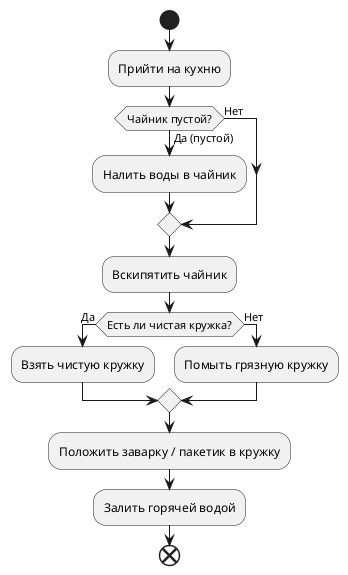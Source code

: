 @startuml
start
:Прийти на кухню;
if (Чайник пустой?) then (Да (пустой))
    :Налить воды в чайник;
else (Нет)
endif
:Вскипятить чайник;

if (Есть ли чистая кружка?) then (Да)
    :Взять чистую кружку;
else (Нет)
    :Помыть грязную кружку;
endif

:Положить заварку / пакетик в кружку;
:Залить горячей водой;

end
@enduml
